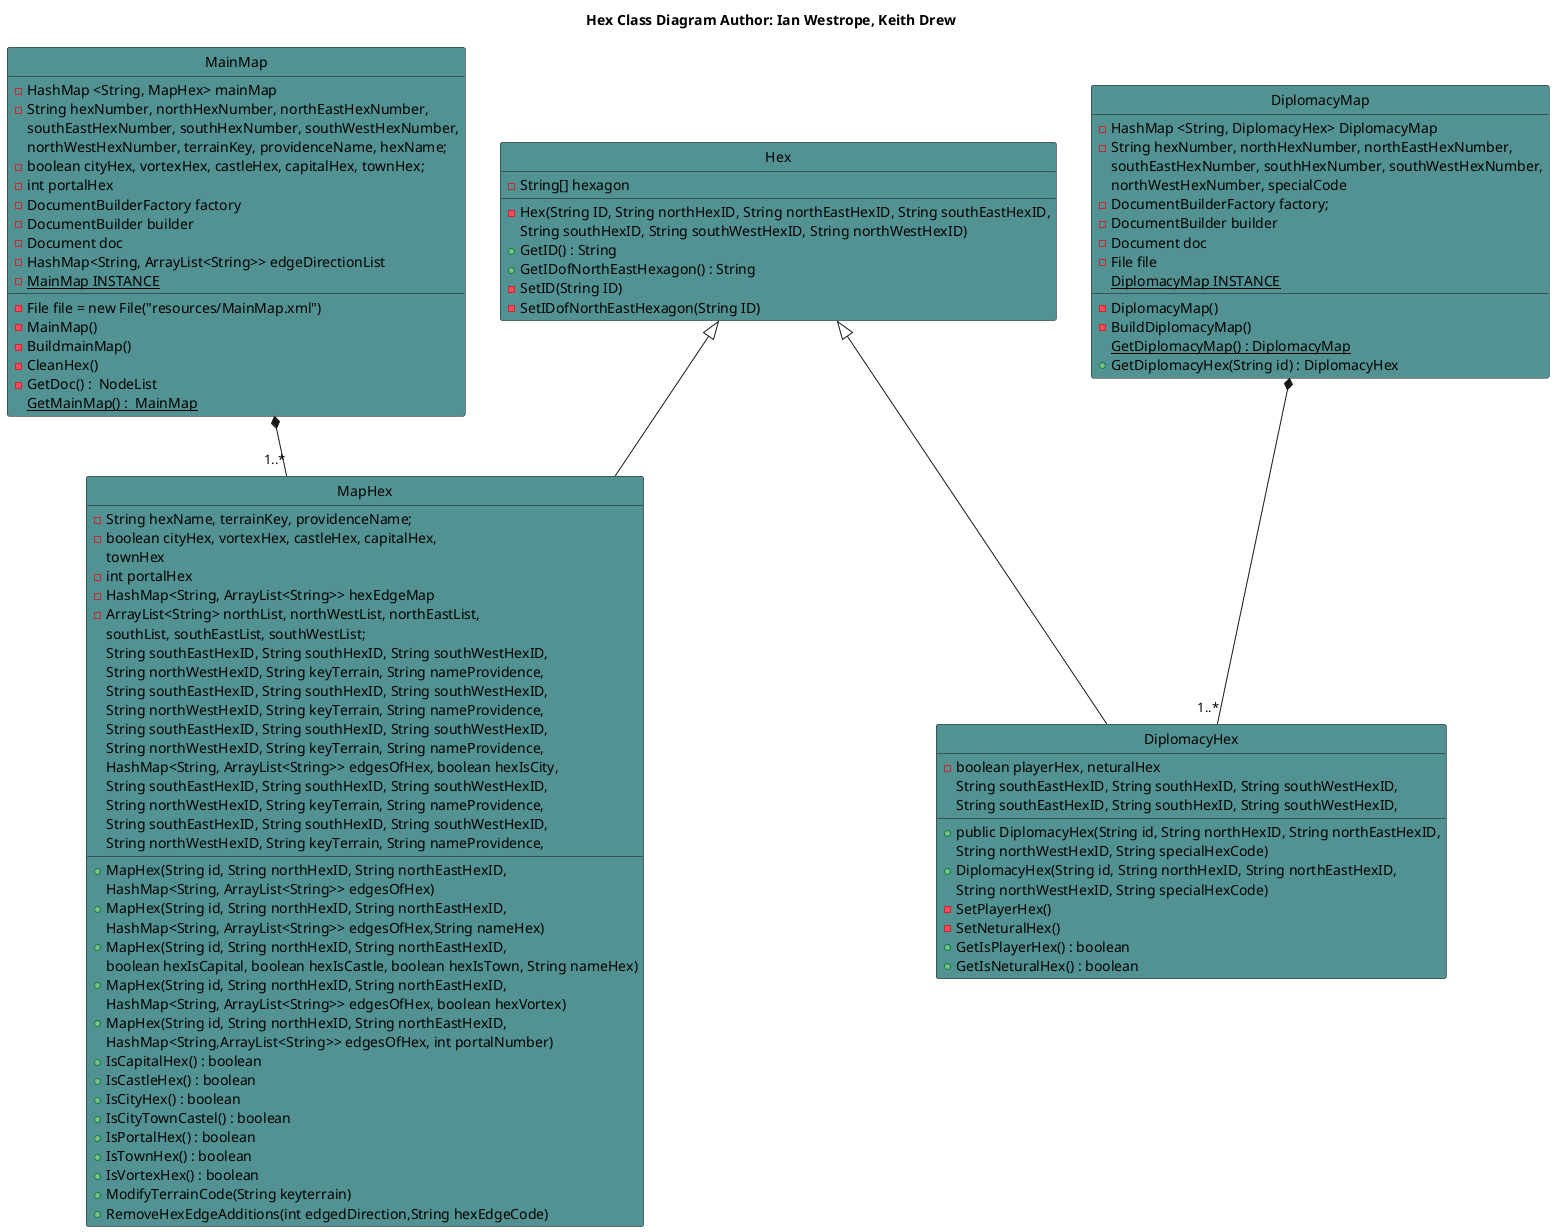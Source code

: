 @startuml
hide circles
title <b>Hex Class Diagram<b> Author: Ian Westrope, Keith Drew

MainMap *-- "1..*" MapHex
Hex <|-- MapHex
Hex <|-- DiplomacyHex
DiplomacyMap *-- "1..*" DiplomacyHex


class MainMap #529292 {
 -HashMap <String, MapHex> mainMap
 -String hexNumber, northHexNumber, northEastHexNumber, 
            southEastHexNumber, southHexNumber, southWestHexNumber,
            northWestHexNumber, terrainKey, providenceName, hexName;
 -boolean cityHex, vortexHex, castleHex, capitalHex, townHex;
-int portalHex
 -DocumentBuilderFactory factory
 -DocumentBuilder builder
 -Document doc
 -File file = new File("resources/MainMap.xml")
 -HashMap<String, ArrayList<String>> edgeDirectionList
-{static}MainMap INSTANCE
-MainMap()
-BuildmainMap()
-CleanHex()
-GetDoc() :  NodeList
{static} GetMainMap() :  MainMap
}

class Hex #529292 {
-String[] hexagon
-Hex(String ID, String northHexID, String northEastHexID, String southEastHexID, 
          String southHexID, String southWestHexID, String northWestHexID)
+GetID() : String
+GetIDofNorthEastHexagon() : String 
-SetID(String ID)
-SetIDofNorthEastHexagon(String ID)
}

class MapHex #529292 {
-String hexName, terrainKey, providenceName;
-boolean cityHex, vortexHex, castleHex, capitalHex, 
townHex
-int portalHex
-HashMap<String, ArrayList<String>> hexEdgeMap
-ArrayList<String> northList, northWestList, northEastList, 
southList, southEastList, southWestList;
+MapHex(String id, String northHexID, String northEastHexID, 
                  String southEastHexID, String southHexID, String southWestHexID, 
                  String northWestHexID, String keyTerrain, String nameProvidence,
                  HashMap<String, ArrayList<String>> edgesOfHex)
+MapHex(String id, String northHexID, String northEastHexID, 
                  String southEastHexID, String southHexID, String southWestHexID, 
                  String northWestHexID, String keyTerrain, String nameProvidence, 
                  HashMap<String, ArrayList<String>> edgesOfHex,String nameHex)
+MapHex(String id, String northHexID, String northEastHexID, 
                  String southEastHexID, String southHexID, String southWestHexID, 
                  String northWestHexID, String keyTerrain, String nameProvidence, 
                  HashMap<String, ArrayList<String>> edgesOfHex, boolean hexIsCity, 
                  boolean hexIsCapital, boolean hexIsCastle, boolean hexIsTown, String nameHex)
+MapHex(String id, String northHexID, String northEastHexID, 
                  String southEastHexID, String southHexID, String southWestHexID, 
                  String northWestHexID, String keyTerrain, String nameProvidence, 
                  HashMap<String, ArrayList<String>> edgesOfHex, boolean hexVortex)
+MapHex(String id, String northHexID, String northEastHexID, 
                  String southEastHexID, String southHexID, String southWestHexID, 
                  String northWestHexID, String keyTerrain, String nameProvidence, 
                  HashMap<String,ArrayList<String>> edgesOfHex, int portalNumber)
+IsCapitalHex() : boolean
+IsCastleHex() : boolean
+IsCityHex() : boolean
+IsCityTownCastel() : boolean
+IsPortalHex() : boolean
+IsTownHex() : boolean 
+IsVortexHex() : boolean 
+ModifyTerrainCode(String keyterrain)
+RemoveHexEdgeAdditions(int edgedDirection,String hexEdgeCode)
}

class DiplomacyMap #529292 {
-HashMap <String, DiplomacyHex> DiplomacyMap
-String hexNumber, northHexNumber, northEastHexNumber, 
            southEastHexNumber, southHexNumber, southWestHexNumber,
            northWestHexNumber, specialCode
 -DocumentBuilderFactory factory;
 -DocumentBuilder builder
-Document doc
-File file
{static}DiplomacyMap INSTANCE
-DiplomacyMap()
-BuildDiplomacyMap()
{static}GetDiplomacyMap() : DiplomacyMap
+GetDiplomacyHex(String id) : DiplomacyHex 
}

class DiplomacyHex #529292 {
-boolean playerHex, neturalHex
+public DiplomacyHex(String id, String northHexID, String northEastHexID, 
                            String southEastHexID, String southHexID, String southWestHexID, 
                            String northWestHexID, String specialHexCode)
+DiplomacyHex(String id, String northHexID, String northEastHexID, 
                            String southEastHexID, String southHexID, String southWestHexID, 
                            String northWestHexID, String specialHexCode)
-SetPlayerHex()
-SetNeturalHex()
+GetIsPlayerHex() : boolean 
+GetIsNeturalHex() : boolean 
}

@enduml